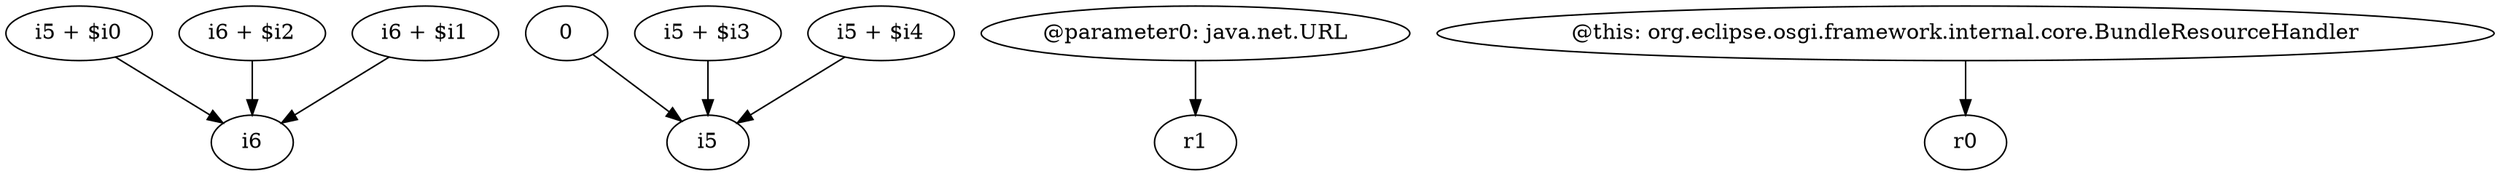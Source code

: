digraph g {
0[label="i5 + $i0"]
1[label="i6"]
0->1[label=""]
2[label="i6 + $i2"]
2->1[label=""]
3[label="0"]
4[label="i5"]
3->4[label=""]
5[label="@parameter0: java.net.URL"]
6[label="r1"]
5->6[label=""]
7[label="i6 + $i1"]
7->1[label=""]
8[label="i5 + $i3"]
8->4[label=""]
9[label="i5 + $i4"]
9->4[label=""]
10[label="@this: org.eclipse.osgi.framework.internal.core.BundleResourceHandler"]
11[label="r0"]
10->11[label=""]
}
